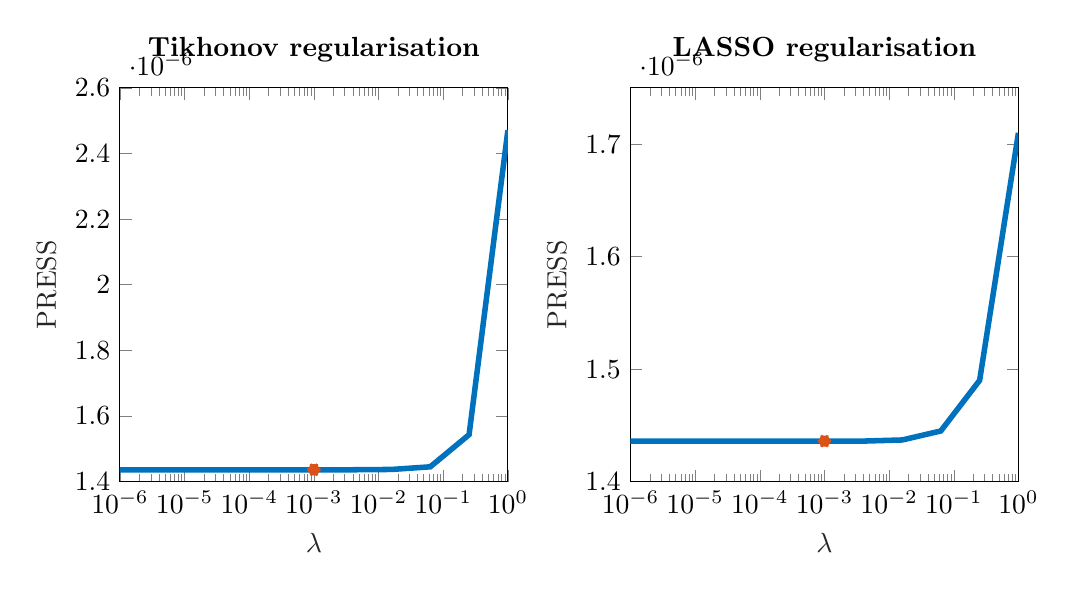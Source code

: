 % This file was created by matlab2tikz.
%
\definecolor{mycolor1}{rgb}{0.0,0.447,0.741}%
\definecolor{mycolor2}{rgb}{0.85,0.325,0.098}%
%
\begin{tikzpicture}

\begin{axis}[%
width=4.927cm,
height=5cm,
at={(0cm,0cm)},
scale only axis,
xmode=log,
xmin=1e-06,
xmax=1,
xminorticks=true,
xlabel style={font=\color{white!15!black}},
xlabel={$\lambda$},
ymin=1.4e-06,
ymax=2.6e-06,
ylabel style={font=\color{white!15!black}},
ylabel={PRESS},
axis background/.style={fill=white},
title style={font=\bfseries},
title={Tikhonov regularisation}
]
\addplot [color=mycolor1, line width=2.0pt, forget plot]
  table[row sep=crcr]{%
1e-06	1.436e-06\\
3.981e-06	1.436e-06\\
1.585e-05	1.436e-06\\
6.31e-05	1.436e-06\\
0.0	1.436e-06\\
0.001	1.436e-06\\
0.004	1.436e-06\\
0.016	1.437e-06\\
0.063	1.445e-06\\
0.251	1.543e-06\\
1	2.471e-06\\
};
\addplot [color=mycolor2, line width=3.0pt, draw=none, mark=asterisk, mark options={solid, mycolor2}, forget plot]
  table[row sep=crcr]{%
0.001	1.436e-06\\
};
\end{axis}

\begin{axis}[%
width=4.927cm,
height=5cm,
at={(6.484cm,0cm)},
scale only axis,
xmode=log,
xmin=1e-06,
xmax=1,
xminorticks=true,
xlabel style={font=\color{white!15!black}},
xlabel={$\lambda$},
ymin=1.4e-06,
ymax=1.75e-06,
ylabel style={font=\color{white!15!black}},
ylabel={PRESS},
axis background/.style={fill=white},
title style={font=\bfseries},
title={LASSO regularisation}
]
\addplot [color=mycolor1, line width=2.0pt, forget plot]
  table[row sep=crcr]{%
1e-06	1.436e-06\\
3.981e-06	1.436e-06\\
1.585e-05	1.436e-06\\
6.31e-05	1.436e-06\\
0.0	1.436e-06\\
0.001	1.436e-06\\
0.004	1.436e-06\\
0.016	1.437e-06\\
0.063	1.445e-06\\
0.251	1.49e-06\\
1	1.71e-06\\
};
\addplot [color=mycolor2, line width=3.0pt, draw=none, mark=asterisk, mark options={solid, mycolor2}, forget plot]
  table[row sep=crcr]{%
0.001	1.436e-06\\
};
\end{axis}
\end{tikzpicture}%